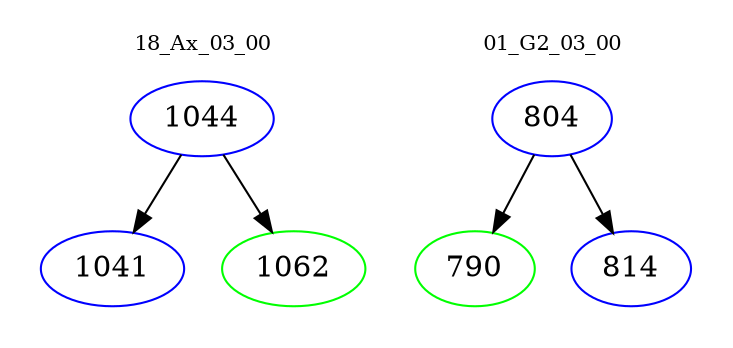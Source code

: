 digraph{
subgraph cluster_0 {
color = white
label = "18_Ax_03_00";
fontsize=10;
T0_1044 [label="1044", color="blue"]
T0_1044 -> T0_1041 [color="black"]
T0_1041 [label="1041", color="blue"]
T0_1044 -> T0_1062 [color="black"]
T0_1062 [label="1062", color="green"]
}
subgraph cluster_1 {
color = white
label = "01_G2_03_00";
fontsize=10;
T1_804 [label="804", color="blue"]
T1_804 -> T1_790 [color="black"]
T1_790 [label="790", color="green"]
T1_804 -> T1_814 [color="black"]
T1_814 [label="814", color="blue"]
}
}
